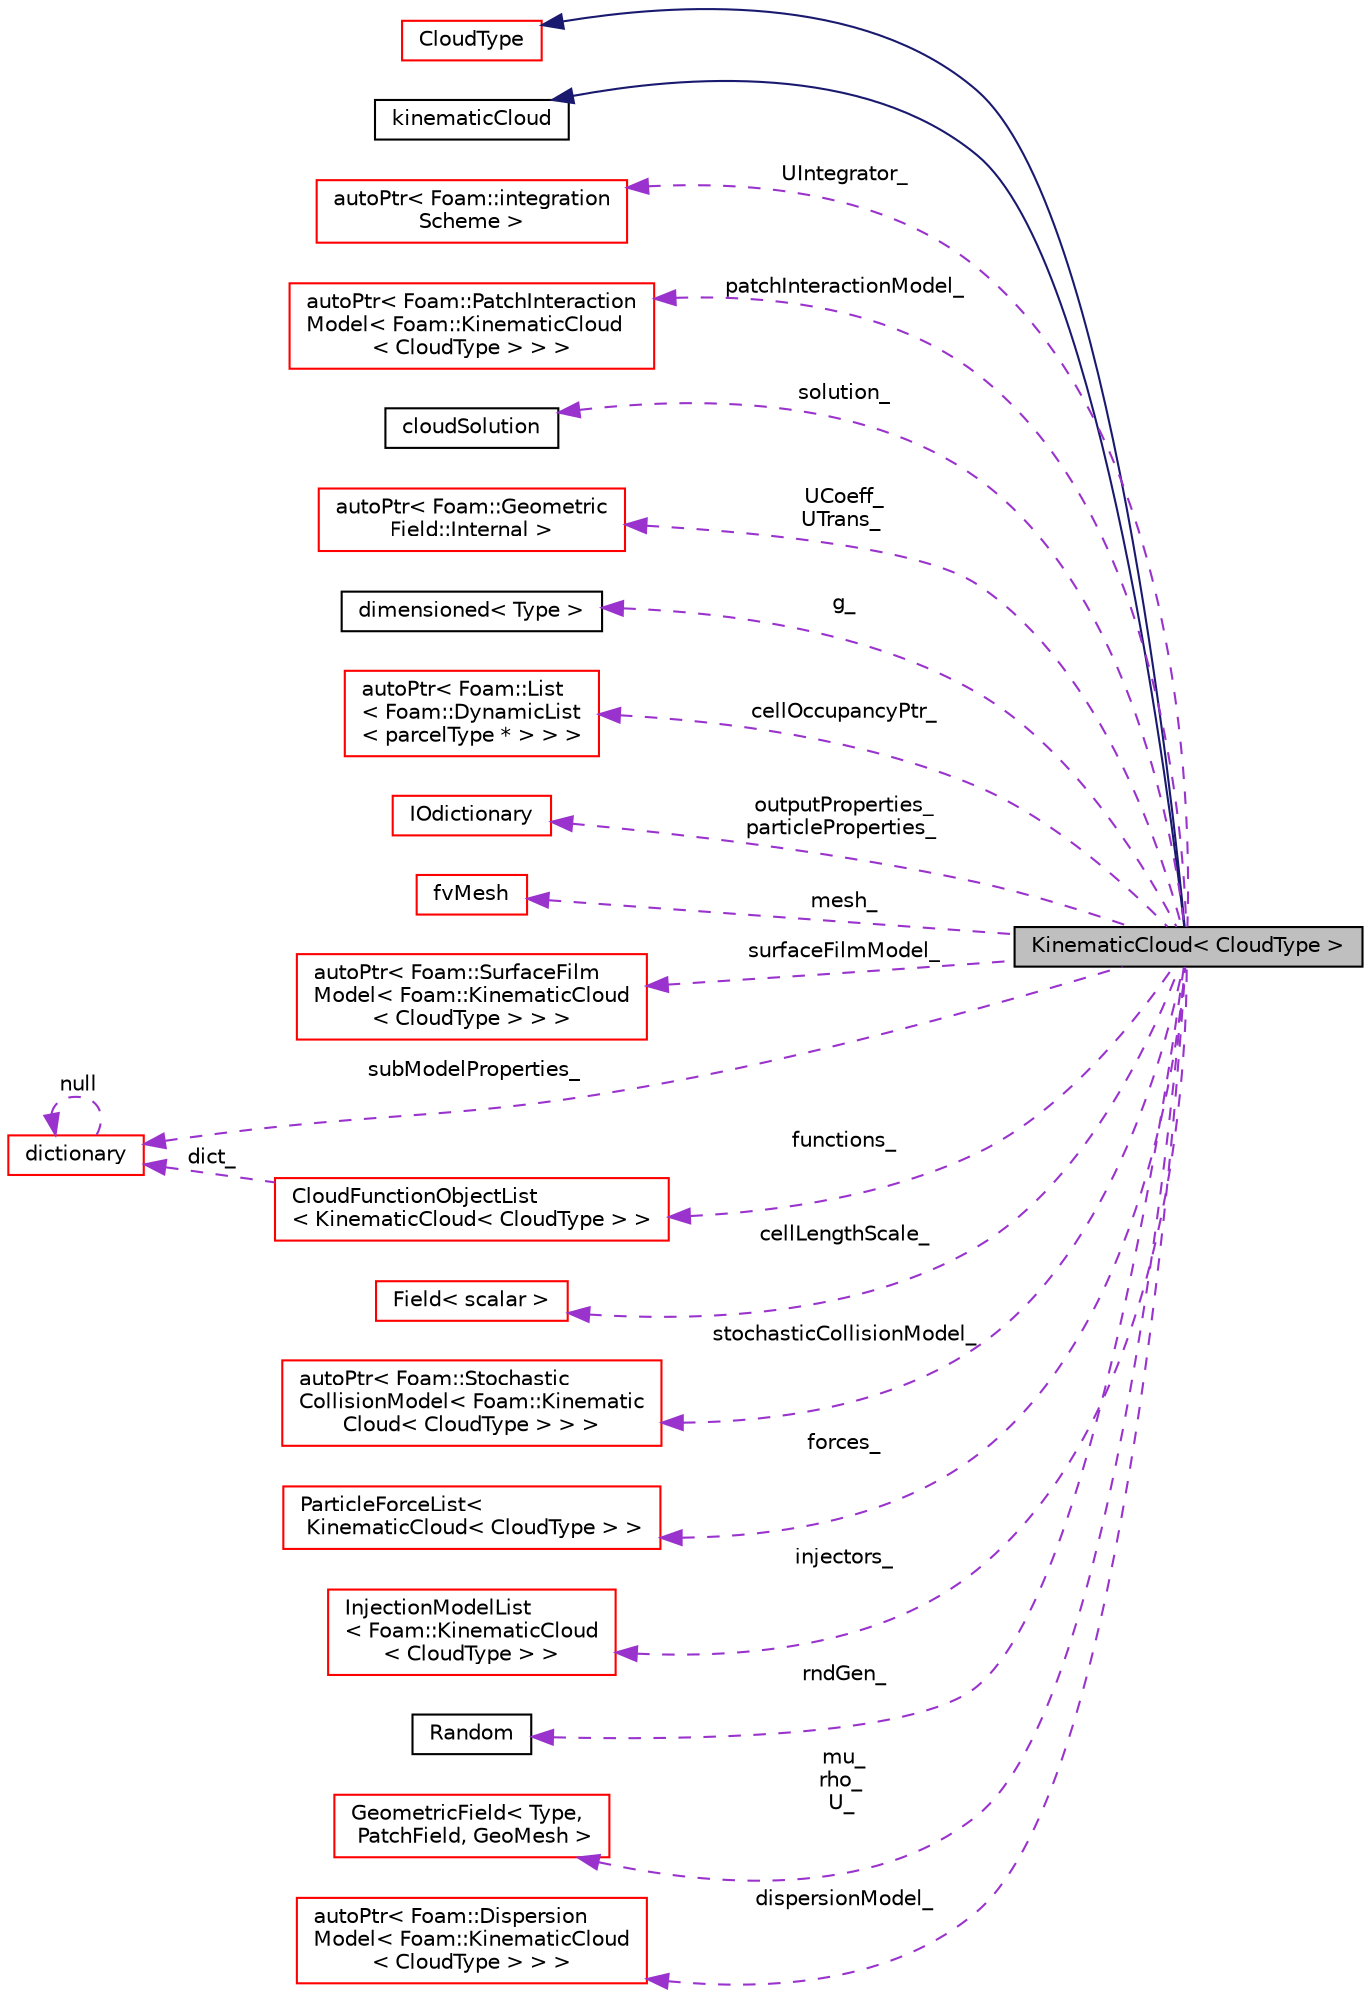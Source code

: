 digraph "KinematicCloud&lt; CloudType &gt;"
{
  bgcolor="transparent";
  edge [fontname="Helvetica",fontsize="10",labelfontname="Helvetica",labelfontsize="10"];
  node [fontname="Helvetica",fontsize="10",shape=record];
  rankdir="LR";
  Node1 [label="KinematicCloud\< CloudType \>",height=0.2,width=0.4,color="black", fillcolor="grey75", style="filled" fontcolor="black"];
  Node2 -> Node1 [dir="back",color="midnightblue",fontsize="10",style="solid",fontname="Helvetica"];
  Node2 [label="CloudType",height=0.2,width=0.4,color="red",URL="$classFoam_1_1DSMCCloud.html",tooltip="Templated base class for dsmc cloud. "];
  Node3 -> Node1 [dir="back",color="midnightblue",fontsize="10",style="solid",fontname="Helvetica"];
  Node3 [label="kinematicCloud",height=0.2,width=0.4,color="black",URL="$classFoam_1_1kinematicCloud.html",tooltip="Virtual abstract base class for templated KinematicCloud. "];
  Node4 -> Node1 [dir="back",color="darkorchid3",fontsize="10",style="dashed",label=" UIntegrator_" ,fontname="Helvetica"];
  Node4 [label="autoPtr\< Foam::integration\lScheme \>",height=0.2,width=0.4,color="red",URL="$classFoam_1_1autoPtr.html"];
  Node5 -> Node1 [dir="back",color="darkorchid3",fontsize="10",style="dashed",label=" patchInteractionModel_" ,fontname="Helvetica"];
  Node5 [label="autoPtr\< Foam::PatchInteraction\lModel\< Foam::KinematicCloud\l\< CloudType \> \> \>",height=0.2,width=0.4,color="red",URL="$classFoam_1_1autoPtr.html"];
  Node6 -> Node1 [dir="back",color="darkorchid3",fontsize="10",style="dashed",label=" solution_" ,fontname="Helvetica"];
  Node6 [label="cloudSolution",height=0.2,width=0.4,color="black",URL="$classFoam_1_1cloudSolution.html",tooltip="Stores all relevant solution info for cloud. "];
  Node7 -> Node1 [dir="back",color="darkorchid3",fontsize="10",style="dashed",label=" UCoeff_\nUTrans_" ,fontname="Helvetica"];
  Node7 [label="autoPtr\< Foam::Geometric\lField::Internal \>",height=0.2,width=0.4,color="red",URL="$classFoam_1_1autoPtr.html"];
  Node8 -> Node1 [dir="back",color="darkorchid3",fontsize="10",style="dashed",label=" g_" ,fontname="Helvetica"];
  Node8 [label="dimensioned\< Type \>",height=0.2,width=0.4,color="black",URL="$classFoam_1_1dimensioned.html",tooltip="Generic dimensioned Type class. "];
  Node9 -> Node1 [dir="back",color="darkorchid3",fontsize="10",style="dashed",label=" cellOccupancyPtr_" ,fontname="Helvetica"];
  Node9 [label="autoPtr\< Foam::List\l\< Foam::DynamicList\l\< parcelType * \> \> \>",height=0.2,width=0.4,color="red",URL="$classFoam_1_1autoPtr.html"];
  Node10 -> Node1 [dir="back",color="darkorchid3",fontsize="10",style="dashed",label=" outputProperties_\nparticleProperties_" ,fontname="Helvetica"];
  Node10 [label="IOdictionary",height=0.2,width=0.4,color="red",URL="$classFoam_1_1IOdictionary.html",tooltip="IOdictionary is derived from dictionary and IOobject to give the dictionary automatic IO functionalit..."];
  Node11 -> Node1 [dir="back",color="darkorchid3",fontsize="10",style="dashed",label=" mesh_" ,fontname="Helvetica"];
  Node11 [label="fvMesh",height=0.2,width=0.4,color="red",URL="$classFoam_1_1fvMesh.html",tooltip="Mesh data needed to do the Finite Volume discretisation. "];
  Node12 -> Node1 [dir="back",color="darkorchid3",fontsize="10",style="dashed",label=" surfaceFilmModel_" ,fontname="Helvetica"];
  Node12 [label="autoPtr\< Foam::SurfaceFilm\lModel\< Foam::KinematicCloud\l\< CloudType \> \> \>",height=0.2,width=0.4,color="red",URL="$classFoam_1_1autoPtr.html"];
  Node13 -> Node1 [dir="back",color="darkorchid3",fontsize="10",style="dashed",label=" subModelProperties_" ,fontname="Helvetica"];
  Node13 [label="dictionary",height=0.2,width=0.4,color="red",URL="$classFoam_1_1dictionary.html",tooltip="A list of keyword definitions, which are a keyword followed by a number of values (eg..."];
  Node13 -> Node13 [dir="back",color="darkorchid3",fontsize="10",style="dashed",label=" null" ,fontname="Helvetica"];
  Node14 -> Node1 [dir="back",color="darkorchid3",fontsize="10",style="dashed",label=" cellLengthScale_" ,fontname="Helvetica"];
  Node14 [label="Field\< scalar \>",height=0.2,width=0.4,color="red",URL="$classFoam_1_1Field.html"];
  Node15 -> Node1 [dir="back",color="darkorchid3",fontsize="10",style="dashed",label=" stochasticCollisionModel_" ,fontname="Helvetica"];
  Node15 [label="autoPtr\< Foam::Stochastic\lCollisionModel\< Foam::Kinematic\lCloud\< CloudType \> \> \>",height=0.2,width=0.4,color="red",URL="$classFoam_1_1autoPtr.html"];
  Node16 -> Node1 [dir="back",color="darkorchid3",fontsize="10",style="dashed",label=" forces_" ,fontname="Helvetica"];
  Node16 [label="ParticleForceList\<\l KinematicCloud\< CloudType \> \>",height=0.2,width=0.4,color="red",URL="$classFoam_1_1ParticleForceList.html"];
  Node17 -> Node1 [dir="back",color="darkorchid3",fontsize="10",style="dashed",label=" injectors_" ,fontname="Helvetica"];
  Node17 [label="InjectionModelList\l\< Foam::KinematicCloud\l\< CloudType \> \>",height=0.2,width=0.4,color="red",URL="$classFoam_1_1InjectionModelList.html"];
  Node18 -> Node1 [dir="back",color="darkorchid3",fontsize="10",style="dashed",label=" functions_" ,fontname="Helvetica"];
  Node18 [label="CloudFunctionObjectList\l\< KinematicCloud\< CloudType \> \>",height=0.2,width=0.4,color="red",URL="$classFoam_1_1CloudFunctionObjectList.html"];
  Node13 -> Node18 [dir="back",color="darkorchid3",fontsize="10",style="dashed",label=" dict_" ,fontname="Helvetica"];
  Node19 -> Node1 [dir="back",color="darkorchid3",fontsize="10",style="dashed",label=" rndGen_" ,fontname="Helvetica"];
  Node19 [label="Random",height=0.2,width=0.4,color="black",URL="$classFoam_1_1Random.html",tooltip="Random number generator. "];
  Node20 -> Node1 [dir="back",color="darkorchid3",fontsize="10",style="dashed",label=" mu_\nrho_\nU_" ,fontname="Helvetica"];
  Node20 [label="GeometricField\< Type,\l PatchField, GeoMesh \>",height=0.2,width=0.4,color="red",URL="$classFoam_1_1GeometricField.html",tooltip="Generic GeometricField class. "];
  Node21 -> Node1 [dir="back",color="darkorchid3",fontsize="10",style="dashed",label=" dispersionModel_" ,fontname="Helvetica"];
  Node21 [label="autoPtr\< Foam::Dispersion\lModel\< Foam::KinematicCloud\l\< CloudType \> \> \>",height=0.2,width=0.4,color="red",URL="$classFoam_1_1autoPtr.html"];
}
